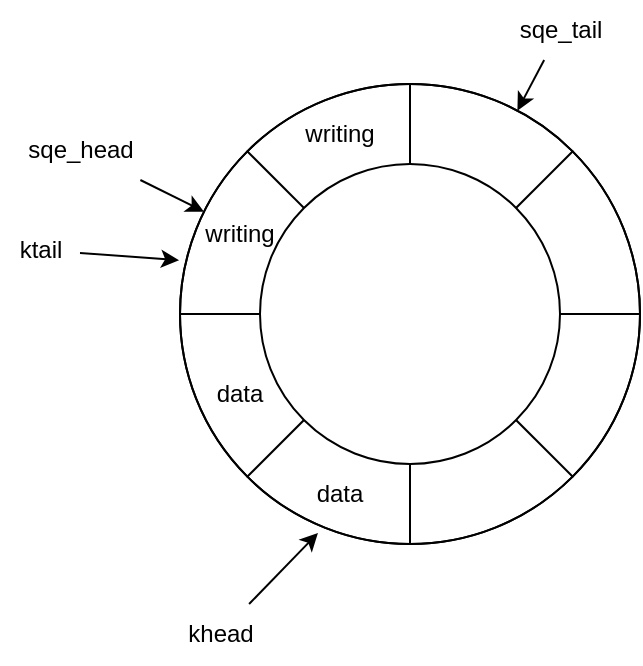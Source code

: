 <mxfile scale="2" border="0">
    <diagram id="JD-5kjTyKnOWDpnKwGb9" name="第 1 页">
        <mxGraphModel dx="65" dy="599" grid="1" gridSize="10" guides="1" tooltips="1" connect="1" arrows="1" fold="1" page="1" pageScale="1" pageWidth="827" pageHeight="1169" math="0" shadow="0">
            <root>
                <mxCell id="0"/>
                <mxCell id="1" parent="0"/>
                <mxCell id="2" value="" style="shape=sumEllipse;perimeter=ellipsePerimeter;whiteSpace=wrap;html=1;backgroundOutline=1;" vertex="1" parent="1">
                    <mxGeometry x="130" y="130" width="230" height="230" as="geometry"/>
                </mxCell>
                <mxCell id="3" value="" style="shape=orEllipse;perimeter=ellipsePerimeter;whiteSpace=wrap;html=1;backgroundOutline=1;fillColor=none;" vertex="1" parent="1">
                    <mxGeometry x="130" y="130" width="230" height="230" as="geometry"/>
                </mxCell>
                <mxCell id="4" value="" style="ellipse;whiteSpace=wrap;html=1;aspect=fixed;" vertex="1" parent="1">
                    <mxGeometry x="170" y="170" width="150" height="150" as="geometry"/>
                </mxCell>
                <mxCell id="5" value="data" style="text;html=1;align=center;verticalAlign=middle;whiteSpace=wrap;rounded=0;" vertex="1" parent="1">
                    <mxGeometry x="180" y="320" width="60" height="30" as="geometry"/>
                </mxCell>
                <mxCell id="6" value="data" style="text;html=1;align=center;verticalAlign=middle;whiteSpace=wrap;rounded=0;" vertex="1" parent="1">
                    <mxGeometry x="130" y="270" width="60" height="30" as="geometry"/>
                </mxCell>
                <mxCell id="7" value="writing" style="text;html=1;align=center;verticalAlign=middle;whiteSpace=wrap;rounded=0;" vertex="1" parent="1">
                    <mxGeometry x="130" y="190" width="60" height="30" as="geometry"/>
                </mxCell>
                <mxCell id="8" value="writing" style="text;html=1;align=center;verticalAlign=middle;whiteSpace=wrap;rounded=0;" vertex="1" parent="1">
                    <mxGeometry x="180" y="140" width="60" height="30" as="geometry"/>
                </mxCell>
                <mxCell id="10" value="khead" style="text;html=1;align=center;verticalAlign=middle;resizable=0;points=[];autosize=1;strokeColor=none;fillColor=none;" vertex="1" parent="1">
                    <mxGeometry x="120" y="390" width="60" height="30" as="geometry"/>
                </mxCell>
                <mxCell id="11" style="edgeStyle=none;html=1;entryX=0.3;entryY=0.976;entryDx=0;entryDy=0;entryPerimeter=0;" edge="1" parent="1" source="10" target="3">
                    <mxGeometry relative="1" as="geometry"/>
                </mxCell>
                <mxCell id="14" style="edgeStyle=none;html=1;entryX=-0.002;entryY=0.383;entryDx=0;entryDy=0;entryPerimeter=0;" edge="1" parent="1" source="12" target="3">
                    <mxGeometry relative="1" as="geometry">
                        <mxPoint x="90" y="250" as="targetPoint"/>
                    </mxGeometry>
                </mxCell>
                <mxCell id="12" value="ktail" style="text;html=1;align=center;verticalAlign=middle;resizable=0;points=[];autosize=1;strokeColor=none;fillColor=none;" vertex="1" parent="1">
                    <mxGeometry x="40" y="198" width="40" height="30" as="geometry"/>
                </mxCell>
                <mxCell id="16" style="edgeStyle=none;html=1;" edge="1" parent="1" source="15" target="3">
                    <mxGeometry relative="1" as="geometry"/>
                </mxCell>
                <mxCell id="15" value="sqe_head" style="text;html=1;align=center;verticalAlign=middle;resizable=0;points=[];autosize=1;strokeColor=none;fillColor=none;" vertex="1" parent="1">
                    <mxGeometry x="40" y="148" width="80" height="30" as="geometry"/>
                </mxCell>
                <mxCell id="18" style="edgeStyle=none;html=1;" edge="1" parent="1" source="17" target="3">
                    <mxGeometry relative="1" as="geometry"/>
                </mxCell>
                <mxCell id="17" value="sqe_tail" style="text;html=1;align=center;verticalAlign=middle;resizable=0;points=[];autosize=1;strokeColor=none;fillColor=none;" vertex="1" parent="1">
                    <mxGeometry x="290" y="88" width="60" height="30" as="geometry"/>
                </mxCell>
            </root>
        </mxGraphModel>
    </diagram>
</mxfile>